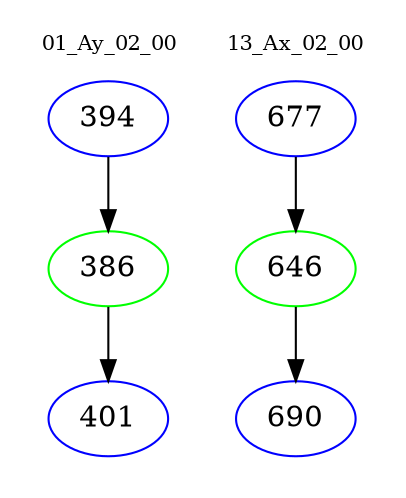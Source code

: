digraph{
subgraph cluster_0 {
color = white
label = "01_Ay_02_00";
fontsize=10;
T0_394 [label="394", color="blue"]
T0_394 -> T0_386 [color="black"]
T0_386 [label="386", color="green"]
T0_386 -> T0_401 [color="black"]
T0_401 [label="401", color="blue"]
}
subgraph cluster_1 {
color = white
label = "13_Ax_02_00";
fontsize=10;
T1_677 [label="677", color="blue"]
T1_677 -> T1_646 [color="black"]
T1_646 [label="646", color="green"]
T1_646 -> T1_690 [color="black"]
T1_690 [label="690", color="blue"]
}
}
